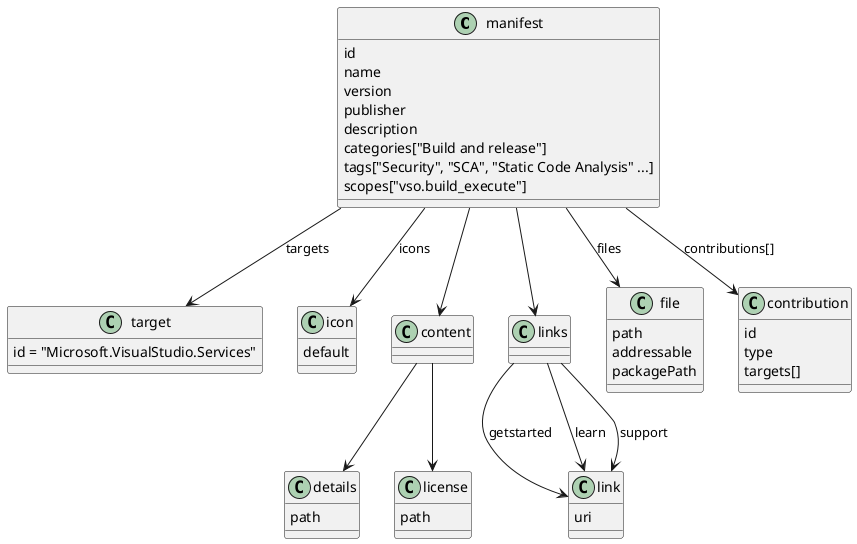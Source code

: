 @startuml
class manifest {
    id
    name
    version
    publisher
    description
    categories["Build and release"]
    tags["Security", "SCA", "Static Code Analysis" ...]
    scopes["vso.build_execute"]
}

class target {
    id = "Microsoft.VisualStudio.Services"
}

class icon {
    default
}

class content
class details {
    path
}
class license {
    path
}
content --> details
content --> license

class link {
    uri
}

class links
links --> link : getstarted
links --> link : learn
links --> link : support

class file {
    path
    addressable
    packagePath
}

class contribution {
    id
    type
    targets[]
}



manifest --> target : targets
manifest --> icon : icons
manifest --> content
manifest --> links
manifest --> file : files
manifest --> contribution : contributions[]

@enduml
